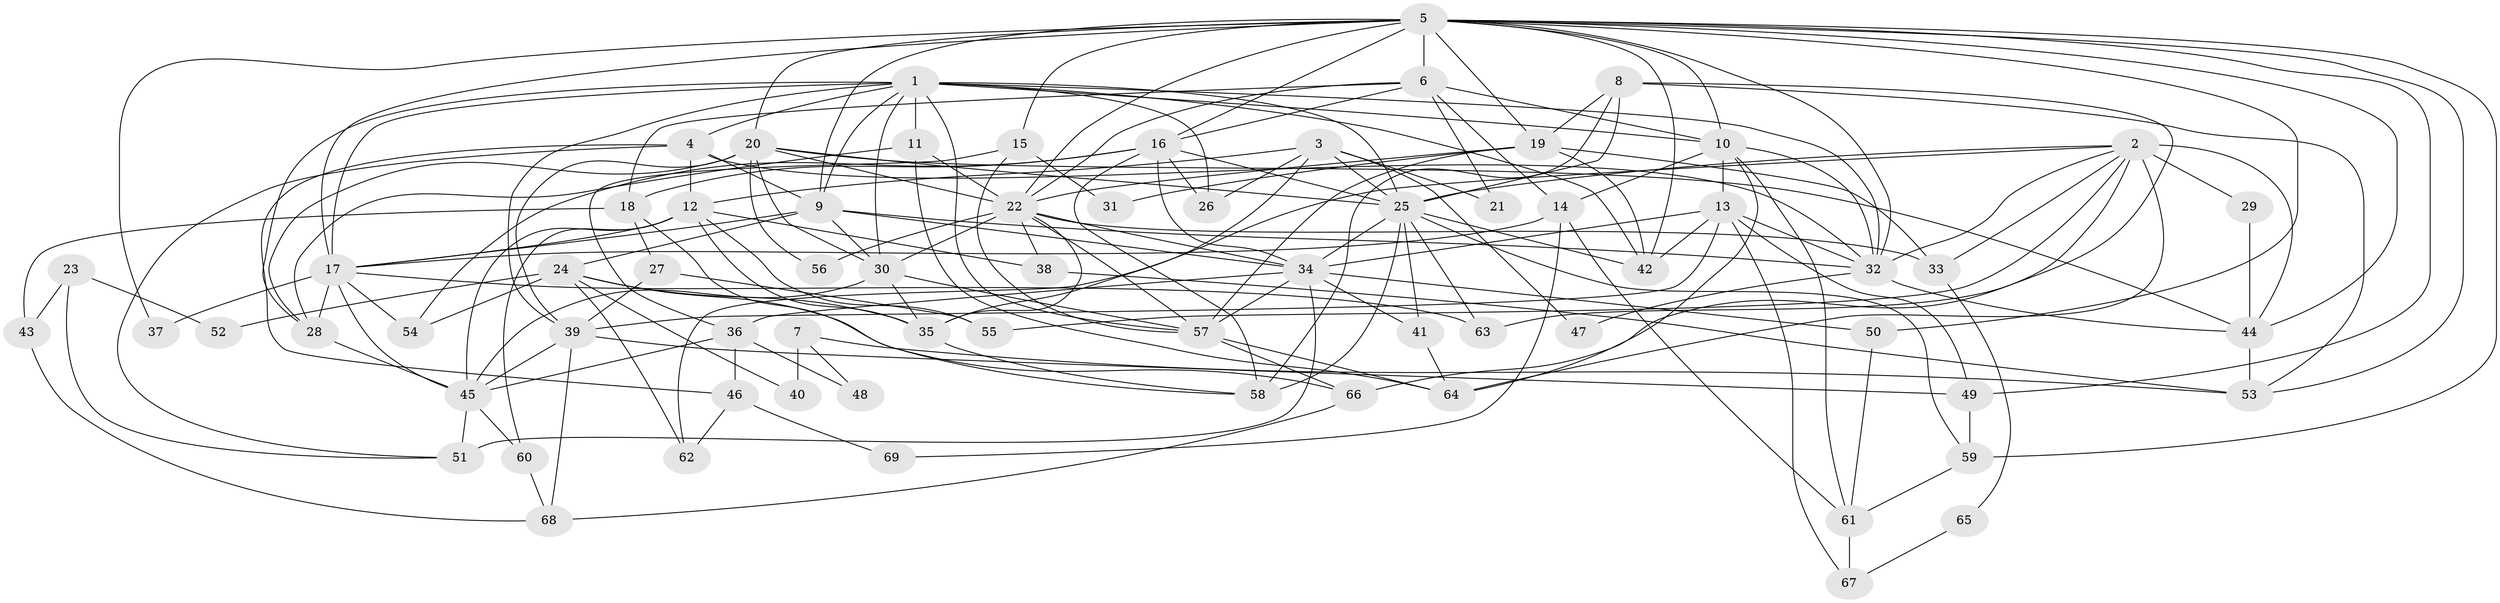 // original degree distribution, {7: 0.06569343065693431, 3: 0.3284671532846715, 5: 0.17518248175182483, 4: 0.23357664233576642, 2: 0.11678832116788321, 6: 0.072992700729927, 10: 0.0072992700729927005}
// Generated by graph-tools (version 1.1) at 2025/36/03/09/25 02:36:22]
// undirected, 69 vertices, 182 edges
graph export_dot {
graph [start="1"]
  node [color=gray90,style=filled];
  1;
  2;
  3;
  4;
  5;
  6;
  7;
  8;
  9;
  10;
  11;
  12;
  13;
  14;
  15;
  16;
  17;
  18;
  19;
  20;
  21;
  22;
  23;
  24;
  25;
  26;
  27;
  28;
  29;
  30;
  31;
  32;
  33;
  34;
  35;
  36;
  37;
  38;
  39;
  40;
  41;
  42;
  43;
  44;
  45;
  46;
  47;
  48;
  49;
  50;
  51;
  52;
  53;
  54;
  55;
  56;
  57;
  58;
  59;
  60;
  61;
  62;
  63;
  64;
  65;
  66;
  67;
  68;
  69;
  1 -- 4 [weight=1.0];
  1 -- 9 [weight=1.0];
  1 -- 10 [weight=1.0];
  1 -- 11 [weight=1.0];
  1 -- 17 [weight=1.0];
  1 -- 25 [weight=1.0];
  1 -- 26 [weight=1.0];
  1 -- 28 [weight=1.0];
  1 -- 30 [weight=1.0];
  1 -- 32 [weight=1.0];
  1 -- 39 [weight=1.0];
  1 -- 42 [weight=1.0];
  1 -- 57 [weight=1.0];
  2 -- 25 [weight=1.0];
  2 -- 29 [weight=2.0];
  2 -- 32 [weight=1.0];
  2 -- 33 [weight=1.0];
  2 -- 44 [weight=1.0];
  2 -- 55 [weight=1.0];
  2 -- 62 [weight=1.0];
  2 -- 64 [weight=2.0];
  2 -- 66 [weight=1.0];
  3 -- 12 [weight=2.0];
  3 -- 21 [weight=1.0];
  3 -- 25 [weight=3.0];
  3 -- 26 [weight=2.0];
  3 -- 35 [weight=1.0];
  3 -- 47 [weight=1.0];
  4 -- 9 [weight=1.0];
  4 -- 12 [weight=1.0];
  4 -- 32 [weight=1.0];
  4 -- 46 [weight=1.0];
  4 -- 51 [weight=1.0];
  5 -- 6 [weight=1.0];
  5 -- 9 [weight=1.0];
  5 -- 10 [weight=1.0];
  5 -- 15 [weight=1.0];
  5 -- 16 [weight=1.0];
  5 -- 17 [weight=1.0];
  5 -- 19 [weight=1.0];
  5 -- 20 [weight=2.0];
  5 -- 22 [weight=3.0];
  5 -- 32 [weight=1.0];
  5 -- 37 [weight=1.0];
  5 -- 42 [weight=1.0];
  5 -- 44 [weight=1.0];
  5 -- 49 [weight=1.0];
  5 -- 50 [weight=1.0];
  5 -- 53 [weight=1.0];
  5 -- 59 [weight=2.0];
  6 -- 10 [weight=1.0];
  6 -- 14 [weight=1.0];
  6 -- 16 [weight=1.0];
  6 -- 18 [weight=1.0];
  6 -- 21 [weight=2.0];
  6 -- 22 [weight=1.0];
  7 -- 40 [weight=1.0];
  7 -- 48 [weight=1.0];
  7 -- 53 [weight=1.0];
  8 -- 19 [weight=1.0];
  8 -- 25 [weight=1.0];
  8 -- 53 [weight=1.0];
  8 -- 58 [weight=1.0];
  8 -- 63 [weight=1.0];
  9 -- 17 [weight=2.0];
  9 -- 24 [weight=1.0];
  9 -- 30 [weight=1.0];
  9 -- 32 [weight=2.0];
  9 -- 34 [weight=1.0];
  10 -- 13 [weight=1.0];
  10 -- 14 [weight=1.0];
  10 -- 32 [weight=1.0];
  10 -- 61 [weight=1.0];
  10 -- 64 [weight=1.0];
  11 -- 22 [weight=1.0];
  11 -- 28 [weight=1.0];
  11 -- 64 [weight=1.0];
  12 -- 17 [weight=1.0];
  12 -- 35 [weight=1.0];
  12 -- 38 [weight=1.0];
  12 -- 45 [weight=1.0];
  12 -- 55 [weight=1.0];
  12 -- 60 [weight=1.0];
  13 -- 32 [weight=1.0];
  13 -- 34 [weight=1.0];
  13 -- 39 [weight=1.0];
  13 -- 42 [weight=1.0];
  13 -- 49 [weight=1.0];
  13 -- 67 [weight=1.0];
  14 -- 17 [weight=1.0];
  14 -- 61 [weight=1.0];
  14 -- 69 [weight=1.0];
  15 -- 31 [weight=1.0];
  15 -- 36 [weight=1.0];
  15 -- 57 [weight=1.0];
  16 -- 18 [weight=1.0];
  16 -- 25 [weight=1.0];
  16 -- 26 [weight=1.0];
  16 -- 34 [weight=1.0];
  16 -- 54 [weight=1.0];
  16 -- 58 [weight=2.0];
  17 -- 28 [weight=1.0];
  17 -- 37 [weight=1.0];
  17 -- 45 [weight=1.0];
  17 -- 54 [weight=1.0];
  17 -- 63 [weight=1.0];
  18 -- 27 [weight=1.0];
  18 -- 43 [weight=1.0];
  18 -- 58 [weight=1.0];
  19 -- 22 [weight=1.0];
  19 -- 31 [weight=1.0];
  19 -- 33 [weight=2.0];
  19 -- 42 [weight=1.0];
  19 -- 57 [weight=1.0];
  20 -- 22 [weight=1.0];
  20 -- 25 [weight=2.0];
  20 -- 28 [weight=1.0];
  20 -- 30 [weight=1.0];
  20 -- 39 [weight=1.0];
  20 -- 44 [weight=1.0];
  20 -- 56 [weight=2.0];
  22 -- 30 [weight=1.0];
  22 -- 33 [weight=1.0];
  22 -- 34 [weight=1.0];
  22 -- 35 [weight=1.0];
  22 -- 38 [weight=1.0];
  22 -- 56 [weight=1.0];
  22 -- 57 [weight=1.0];
  23 -- 43 [weight=1.0];
  23 -- 51 [weight=1.0];
  23 -- 52 [weight=1.0];
  24 -- 35 [weight=1.0];
  24 -- 40 [weight=1.0];
  24 -- 52 [weight=1.0];
  24 -- 54 [weight=1.0];
  24 -- 62 [weight=1.0];
  24 -- 66 [weight=1.0];
  25 -- 34 [weight=1.0];
  25 -- 41 [weight=1.0];
  25 -- 42 [weight=1.0];
  25 -- 58 [weight=2.0];
  25 -- 59 [weight=1.0];
  25 -- 63 [weight=1.0];
  27 -- 39 [weight=1.0];
  27 -- 55 [weight=1.0];
  28 -- 45 [weight=1.0];
  29 -- 44 [weight=1.0];
  30 -- 35 [weight=1.0];
  30 -- 45 [weight=1.0];
  30 -- 57 [weight=1.0];
  32 -- 44 [weight=1.0];
  32 -- 47 [weight=1.0];
  33 -- 65 [weight=1.0];
  34 -- 36 [weight=3.0];
  34 -- 41 [weight=1.0];
  34 -- 50 [weight=1.0];
  34 -- 51 [weight=1.0];
  34 -- 57 [weight=1.0];
  35 -- 58 [weight=1.0];
  36 -- 45 [weight=1.0];
  36 -- 46 [weight=1.0];
  36 -- 48 [weight=1.0];
  38 -- 53 [weight=1.0];
  39 -- 45 [weight=1.0];
  39 -- 49 [weight=1.0];
  39 -- 68 [weight=1.0];
  41 -- 64 [weight=1.0];
  43 -- 68 [weight=1.0];
  44 -- 53 [weight=1.0];
  45 -- 51 [weight=1.0];
  45 -- 60 [weight=1.0];
  46 -- 62 [weight=1.0];
  46 -- 69 [weight=1.0];
  49 -- 59 [weight=1.0];
  50 -- 61 [weight=1.0];
  57 -- 64 [weight=1.0];
  57 -- 66 [weight=1.0];
  59 -- 61 [weight=1.0];
  60 -- 68 [weight=1.0];
  61 -- 67 [weight=1.0];
  65 -- 67 [weight=1.0];
  66 -- 68 [weight=1.0];
}
